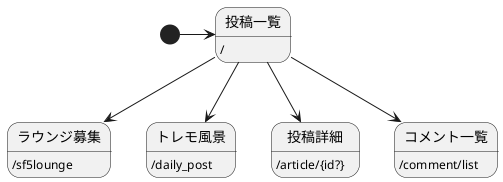 @startuml

[*] -> 投稿一覧



投稿一覧 --> ラウンジ募集
投稿一覧 --> トレモ風景

投稿一覧 --> 投稿詳細
投稿一覧 --> コメント一覧



コメント一覧:/comment/list

投稿一覧 : /


ラウンジ募集 : /sf5lounge
トレモ風景 : /daily_post
投稿詳細 : /article/{id?}


@enduml
